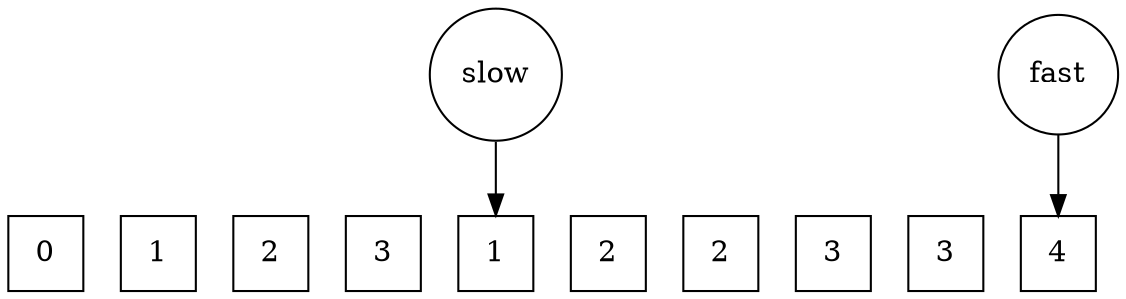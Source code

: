 digraph {
	node [shape=square]
	0 [label=0]
	1 [label=1]
	2 [label=2]
	3 [label=3]
	4 [label=1]
	5 [label=2]
	6 [label=2]
	7 [label=3]
	8 [label=3]
	9 [label=4]
	{
		graph [rank=same]
		0
		1
		2
		3
		4
		5
		6
		7
		8
		9
	}
	slow [shape=circle]
	slow -> 4
	fast [shape=circle]
	fast -> 9
}